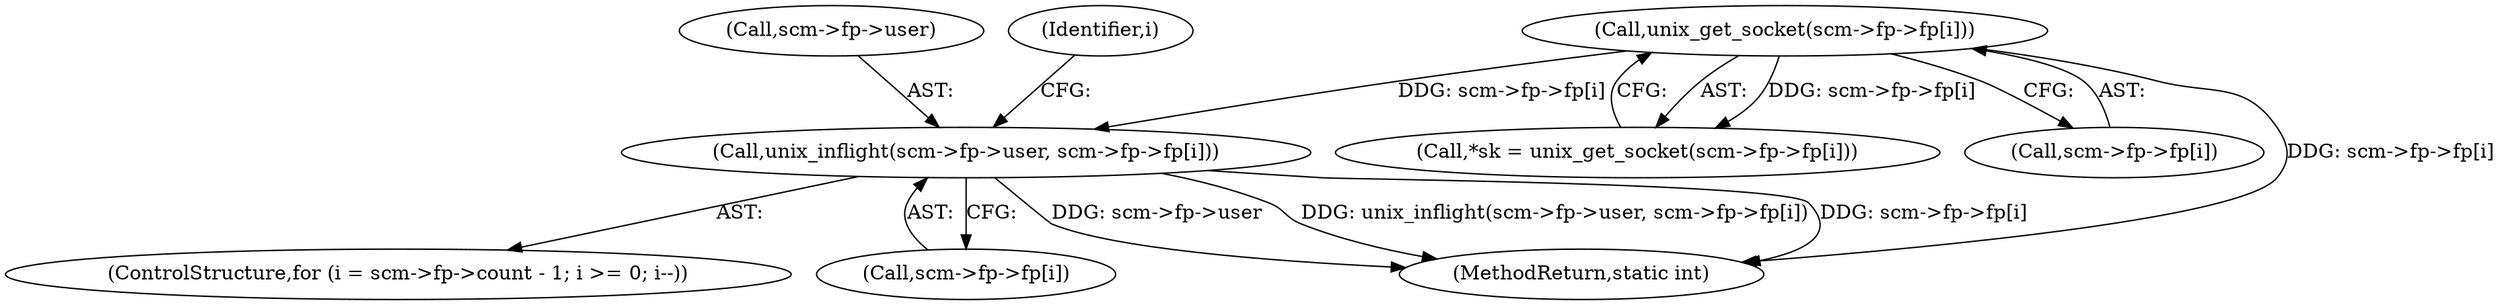 digraph "0_linux_415e3d3e90ce9e18727e8843ae343eda5a58fad6_2@pointer" {
"1000201" [label="(Call,unix_inflight(scm->fp->user, scm->fp->fp[i]))"];
"1000139" [label="(Call,unix_get_socket(scm->fp->fp[i]))"];
"1000201" [label="(Call,unix_inflight(scm->fp->user, scm->fp->fp[i]))"];
"1000139" [label="(Call,unix_get_socket(scm->fp->fp[i]))"];
"1000207" [label="(Call,scm->fp->fp[i])"];
"1000140" [label="(Call,scm->fp->fp[i])"];
"1000186" [label="(ControlStructure,for (i = scm->fp->count - 1; i >= 0; i--))"];
"1000202" [label="(Call,scm->fp->user)"];
"1000216" [label="(MethodReturn,static int)"];
"1000137" [label="(Call,*sk = unix_get_socket(scm->fp->fp[i]))"];
"1000200" [label="(Identifier,i)"];
"1000201" -> "1000186"  [label="AST: "];
"1000201" -> "1000207"  [label="CFG: "];
"1000202" -> "1000201"  [label="AST: "];
"1000207" -> "1000201"  [label="AST: "];
"1000200" -> "1000201"  [label="CFG: "];
"1000201" -> "1000216"  [label="DDG: unix_inflight(scm->fp->user, scm->fp->fp[i])"];
"1000201" -> "1000216"  [label="DDG: scm->fp->fp[i]"];
"1000201" -> "1000216"  [label="DDG: scm->fp->user"];
"1000139" -> "1000201"  [label="DDG: scm->fp->fp[i]"];
"1000139" -> "1000137"  [label="AST: "];
"1000139" -> "1000140"  [label="CFG: "];
"1000140" -> "1000139"  [label="AST: "];
"1000137" -> "1000139"  [label="CFG: "];
"1000139" -> "1000216"  [label="DDG: scm->fp->fp[i]"];
"1000139" -> "1000137"  [label="DDG: scm->fp->fp[i]"];
}
